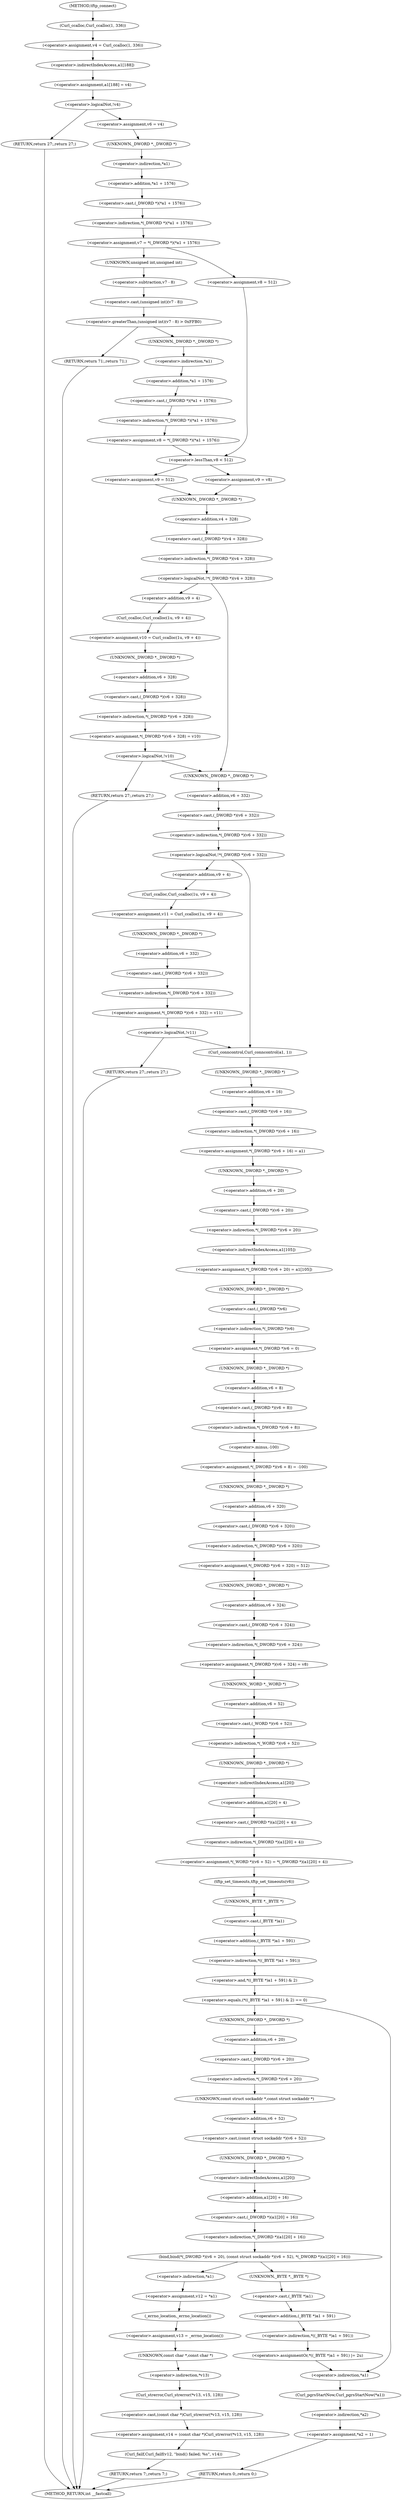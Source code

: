 digraph tftp_connect {  
"1000127" [label = "(<operator>.assignment,v4 = Curl_ccalloc(1, 336))" ]
"1000129" [label = "(Curl_ccalloc,Curl_ccalloc(1, 336))" ]
"1000132" [label = "(<operator>.assignment,a1[188] = v4)" ]
"1000133" [label = "(<operator>.indirectIndexAccess,a1[188])" ]
"1000138" [label = "(<operator>.logicalNot,!v4)" ]
"1000140" [label = "(RETURN,return 27;,return 27;)" ]
"1000142" [label = "(<operator>.assignment,v6 = v4)" ]
"1000145" [label = "(<operator>.assignment,v7 = *(_DWORD *)(*a1 + 1576))" ]
"1000147" [label = "(<operator>.indirection,*(_DWORD *)(*a1 + 1576))" ]
"1000148" [label = "(<operator>.cast,(_DWORD *)(*a1 + 1576))" ]
"1000149" [label = "(UNKNOWN,_DWORD *,_DWORD *)" ]
"1000150" [label = "(<operator>.addition,*a1 + 1576)" ]
"1000151" [label = "(<operator>.indirection,*a1)" ]
"1000158" [label = "(<operator>.greaterThan,(unsigned int)(v7 - 8) > 0xFFB0)" ]
"1000159" [label = "(<operator>.cast,(unsigned int)(v7 - 8))" ]
"1000160" [label = "(UNKNOWN,unsigned int,unsigned int)" ]
"1000161" [label = "(<operator>.subtraction,v7 - 8)" ]
"1000165" [label = "(RETURN,return 71;,return 71;)" ]
"1000167" [label = "(<operator>.assignment,v8 = *(_DWORD *)(*a1 + 1576))" ]
"1000169" [label = "(<operator>.indirection,*(_DWORD *)(*a1 + 1576))" ]
"1000170" [label = "(<operator>.cast,(_DWORD *)(*a1 + 1576))" ]
"1000171" [label = "(UNKNOWN,_DWORD *,_DWORD *)" ]
"1000172" [label = "(<operator>.addition,*a1 + 1576)" ]
"1000173" [label = "(<operator>.indirection,*a1)" ]
"1000178" [label = "(<operator>.assignment,v8 = 512)" ]
"1000182" [label = "(<operator>.lessThan,v8 < 512)" ]
"1000185" [label = "(<operator>.assignment,v9 = 512)" ]
"1000189" [label = "(<operator>.assignment,v9 = v8)" ]
"1000193" [label = "(<operator>.logicalNot,!*(_DWORD *)(v4 + 328))" ]
"1000194" [label = "(<operator>.indirection,*(_DWORD *)(v4 + 328))" ]
"1000195" [label = "(<operator>.cast,(_DWORD *)(v4 + 328))" ]
"1000196" [label = "(UNKNOWN,_DWORD *,_DWORD *)" ]
"1000197" [label = "(<operator>.addition,v4 + 328)" ]
"1000201" [label = "(<operator>.assignment,v10 = Curl_ccalloc(1u, v9 + 4))" ]
"1000203" [label = "(Curl_ccalloc,Curl_ccalloc(1u, v9 + 4))" ]
"1000205" [label = "(<operator>.addition,v9 + 4)" ]
"1000208" [label = "(<operator>.assignment,*(_DWORD *)(v6 + 328) = v10)" ]
"1000209" [label = "(<operator>.indirection,*(_DWORD *)(v6 + 328))" ]
"1000210" [label = "(<operator>.cast,(_DWORD *)(v6 + 328))" ]
"1000211" [label = "(UNKNOWN,_DWORD *,_DWORD *)" ]
"1000212" [label = "(<operator>.addition,v6 + 328)" ]
"1000217" [label = "(<operator>.logicalNot,!v10)" ]
"1000219" [label = "(RETURN,return 27;,return 27;)" ]
"1000222" [label = "(<operator>.logicalNot,!*(_DWORD *)(v6 + 332))" ]
"1000223" [label = "(<operator>.indirection,*(_DWORD *)(v6 + 332))" ]
"1000224" [label = "(<operator>.cast,(_DWORD *)(v6 + 332))" ]
"1000225" [label = "(UNKNOWN,_DWORD *,_DWORD *)" ]
"1000226" [label = "(<operator>.addition,v6 + 332)" ]
"1000230" [label = "(<operator>.assignment,v11 = Curl_ccalloc(1u, v9 + 4))" ]
"1000232" [label = "(Curl_ccalloc,Curl_ccalloc(1u, v9 + 4))" ]
"1000234" [label = "(<operator>.addition,v9 + 4)" ]
"1000237" [label = "(<operator>.assignment,*(_DWORD *)(v6 + 332) = v11)" ]
"1000238" [label = "(<operator>.indirection,*(_DWORD *)(v6 + 332))" ]
"1000239" [label = "(<operator>.cast,(_DWORD *)(v6 + 332))" ]
"1000240" [label = "(UNKNOWN,_DWORD *,_DWORD *)" ]
"1000241" [label = "(<operator>.addition,v6 + 332)" ]
"1000246" [label = "(<operator>.logicalNot,!v11)" ]
"1000248" [label = "(RETURN,return 27;,return 27;)" ]
"1000250" [label = "(Curl_conncontrol,Curl_conncontrol(a1, 1))" ]
"1000253" [label = "(<operator>.assignment,*(_DWORD *)(v6 + 16) = a1)" ]
"1000254" [label = "(<operator>.indirection,*(_DWORD *)(v6 + 16))" ]
"1000255" [label = "(<operator>.cast,(_DWORD *)(v6 + 16))" ]
"1000256" [label = "(UNKNOWN,_DWORD *,_DWORD *)" ]
"1000257" [label = "(<operator>.addition,v6 + 16)" ]
"1000261" [label = "(<operator>.assignment,*(_DWORD *)(v6 + 20) = a1[105])" ]
"1000262" [label = "(<operator>.indirection,*(_DWORD *)(v6 + 20))" ]
"1000263" [label = "(<operator>.cast,(_DWORD *)(v6 + 20))" ]
"1000264" [label = "(UNKNOWN,_DWORD *,_DWORD *)" ]
"1000265" [label = "(<operator>.addition,v6 + 20)" ]
"1000268" [label = "(<operator>.indirectIndexAccess,a1[105])" ]
"1000271" [label = "(<operator>.assignment,*(_DWORD *)v6 = 0)" ]
"1000272" [label = "(<operator>.indirection,*(_DWORD *)v6)" ]
"1000273" [label = "(<operator>.cast,(_DWORD *)v6)" ]
"1000274" [label = "(UNKNOWN,_DWORD *,_DWORD *)" ]
"1000277" [label = "(<operator>.assignment,*(_DWORD *)(v6 + 8) = -100)" ]
"1000278" [label = "(<operator>.indirection,*(_DWORD *)(v6 + 8))" ]
"1000279" [label = "(<operator>.cast,(_DWORD *)(v6 + 8))" ]
"1000280" [label = "(UNKNOWN,_DWORD *,_DWORD *)" ]
"1000281" [label = "(<operator>.addition,v6 + 8)" ]
"1000284" [label = "(<operator>.minus,-100)" ]
"1000286" [label = "(<operator>.assignment,*(_DWORD *)(v6 + 320) = 512)" ]
"1000287" [label = "(<operator>.indirection,*(_DWORD *)(v6 + 320))" ]
"1000288" [label = "(<operator>.cast,(_DWORD *)(v6 + 320))" ]
"1000289" [label = "(UNKNOWN,_DWORD *,_DWORD *)" ]
"1000290" [label = "(<operator>.addition,v6 + 320)" ]
"1000294" [label = "(<operator>.assignment,*(_DWORD *)(v6 + 324) = v8)" ]
"1000295" [label = "(<operator>.indirection,*(_DWORD *)(v6 + 324))" ]
"1000296" [label = "(<operator>.cast,(_DWORD *)(v6 + 324))" ]
"1000297" [label = "(UNKNOWN,_DWORD *,_DWORD *)" ]
"1000298" [label = "(<operator>.addition,v6 + 324)" ]
"1000302" [label = "(<operator>.assignment,*(_WORD *)(v6 + 52) = *(_DWORD *)(a1[20] + 4))" ]
"1000303" [label = "(<operator>.indirection,*(_WORD *)(v6 + 52))" ]
"1000304" [label = "(<operator>.cast,(_WORD *)(v6 + 52))" ]
"1000305" [label = "(UNKNOWN,_WORD *,_WORD *)" ]
"1000306" [label = "(<operator>.addition,v6 + 52)" ]
"1000309" [label = "(<operator>.indirection,*(_DWORD *)(a1[20] + 4))" ]
"1000310" [label = "(<operator>.cast,(_DWORD *)(a1[20] + 4))" ]
"1000311" [label = "(UNKNOWN,_DWORD *,_DWORD *)" ]
"1000312" [label = "(<operator>.addition,a1[20] + 4)" ]
"1000313" [label = "(<operator>.indirectIndexAccess,a1[20])" ]
"1000317" [label = "(tftp_set_timeouts,tftp_set_timeouts(v6))" ]
"1000320" [label = "(<operator>.equals,(*((_BYTE *)a1 + 591) & 2) == 0)" ]
"1000321" [label = "(<operator>.and,*((_BYTE *)a1 + 591) & 2)" ]
"1000322" [label = "(<operator>.indirection,*((_BYTE *)a1 + 591))" ]
"1000323" [label = "(<operator>.addition,(_BYTE *)a1 + 591)" ]
"1000324" [label = "(<operator>.cast,(_BYTE *)a1)" ]
"1000325" [label = "(UNKNOWN,_BYTE *,_BYTE *)" ]
"1000332" [label = "(bind,bind(*(_DWORD *)(v6 + 20), (const struct sockaddr *)(v6 + 52), *(_DWORD *)(a1[20] + 16)))" ]
"1000333" [label = "(<operator>.indirection,*(_DWORD *)(v6 + 20))" ]
"1000334" [label = "(<operator>.cast,(_DWORD *)(v6 + 20))" ]
"1000335" [label = "(UNKNOWN,_DWORD *,_DWORD *)" ]
"1000336" [label = "(<operator>.addition,v6 + 20)" ]
"1000339" [label = "(<operator>.cast,(const struct sockaddr *)(v6 + 52))" ]
"1000340" [label = "(UNKNOWN,const struct sockaddr *,const struct sockaddr *)" ]
"1000341" [label = "(<operator>.addition,v6 + 52)" ]
"1000344" [label = "(<operator>.indirection,*(_DWORD *)(a1[20] + 16))" ]
"1000345" [label = "(<operator>.cast,(_DWORD *)(a1[20] + 16))" ]
"1000346" [label = "(UNKNOWN,_DWORD *,_DWORD *)" ]
"1000347" [label = "(<operator>.addition,a1[20] + 16)" ]
"1000348" [label = "(<operator>.indirectIndexAccess,a1[20])" ]
"1000353" [label = "(<operator>.assignment,v12 = *a1)" ]
"1000355" [label = "(<operator>.indirection,*a1)" ]
"1000357" [label = "(<operator>.assignment,v13 = _errno_location())" ]
"1000359" [label = "(_errno_location,_errno_location())" ]
"1000360" [label = "(<operator>.assignment,v14 = (const char *)Curl_strerror(*v13, v15, 128))" ]
"1000362" [label = "(<operator>.cast,(const char *)Curl_strerror(*v13, v15, 128))" ]
"1000363" [label = "(UNKNOWN,const char *,const char *)" ]
"1000364" [label = "(Curl_strerror,Curl_strerror(*v13, v15, 128))" ]
"1000365" [label = "(<operator>.indirection,*v13)" ]
"1000369" [label = "(Curl_failf,Curl_failf(v12, \"bind() failed; %s\", v14))" ]
"1000373" [label = "(RETURN,return 7;,return 7;)" ]
"1000375" [label = "(<operators>.assignmentOr,*((_BYTE *)a1 + 591) |= 2u)" ]
"1000376" [label = "(<operator>.indirection,*((_BYTE *)a1 + 591))" ]
"1000377" [label = "(<operator>.addition,(_BYTE *)a1 + 591)" ]
"1000378" [label = "(<operator>.cast,(_BYTE *)a1)" ]
"1000379" [label = "(UNKNOWN,_BYTE *,_BYTE *)" ]
"1000383" [label = "(Curl_pgrsStartNow,Curl_pgrsStartNow(*a1))" ]
"1000384" [label = "(<operator>.indirection,*a1)" ]
"1000386" [label = "(<operator>.assignment,*a2 = 1)" ]
"1000387" [label = "(<operator>.indirection,*a2)" ]
"1000390" [label = "(RETURN,return 0;,return 0;)" ]
"1000112" [label = "(METHOD,tftp_connect)" ]
"1000392" [label = "(METHOD_RETURN,int __fastcall)" ]
  "1000127" -> "1000133" 
  "1000129" -> "1000127" 
  "1000132" -> "1000138" 
  "1000133" -> "1000132" 
  "1000138" -> "1000140" 
  "1000138" -> "1000142" 
  "1000140" -> "1000392" 
  "1000142" -> "1000149" 
  "1000145" -> "1000160" 
  "1000145" -> "1000178" 
  "1000147" -> "1000145" 
  "1000148" -> "1000147" 
  "1000149" -> "1000151" 
  "1000150" -> "1000148" 
  "1000151" -> "1000150" 
  "1000158" -> "1000165" 
  "1000158" -> "1000171" 
  "1000159" -> "1000158" 
  "1000160" -> "1000161" 
  "1000161" -> "1000159" 
  "1000165" -> "1000392" 
  "1000167" -> "1000182" 
  "1000169" -> "1000167" 
  "1000170" -> "1000169" 
  "1000171" -> "1000173" 
  "1000172" -> "1000170" 
  "1000173" -> "1000172" 
  "1000178" -> "1000182" 
  "1000182" -> "1000185" 
  "1000182" -> "1000189" 
  "1000185" -> "1000196" 
  "1000189" -> "1000196" 
  "1000193" -> "1000225" 
  "1000193" -> "1000205" 
  "1000194" -> "1000193" 
  "1000195" -> "1000194" 
  "1000196" -> "1000197" 
  "1000197" -> "1000195" 
  "1000201" -> "1000211" 
  "1000203" -> "1000201" 
  "1000205" -> "1000203" 
  "1000208" -> "1000217" 
  "1000209" -> "1000208" 
  "1000210" -> "1000209" 
  "1000211" -> "1000212" 
  "1000212" -> "1000210" 
  "1000217" -> "1000225" 
  "1000217" -> "1000219" 
  "1000219" -> "1000392" 
  "1000222" -> "1000234" 
  "1000222" -> "1000250" 
  "1000223" -> "1000222" 
  "1000224" -> "1000223" 
  "1000225" -> "1000226" 
  "1000226" -> "1000224" 
  "1000230" -> "1000240" 
  "1000232" -> "1000230" 
  "1000234" -> "1000232" 
  "1000237" -> "1000246" 
  "1000238" -> "1000237" 
  "1000239" -> "1000238" 
  "1000240" -> "1000241" 
  "1000241" -> "1000239" 
  "1000246" -> "1000248" 
  "1000246" -> "1000250" 
  "1000248" -> "1000392" 
  "1000250" -> "1000256" 
  "1000253" -> "1000264" 
  "1000254" -> "1000253" 
  "1000255" -> "1000254" 
  "1000256" -> "1000257" 
  "1000257" -> "1000255" 
  "1000261" -> "1000274" 
  "1000262" -> "1000268" 
  "1000263" -> "1000262" 
  "1000264" -> "1000265" 
  "1000265" -> "1000263" 
  "1000268" -> "1000261" 
  "1000271" -> "1000280" 
  "1000272" -> "1000271" 
  "1000273" -> "1000272" 
  "1000274" -> "1000273" 
  "1000277" -> "1000289" 
  "1000278" -> "1000284" 
  "1000279" -> "1000278" 
  "1000280" -> "1000281" 
  "1000281" -> "1000279" 
  "1000284" -> "1000277" 
  "1000286" -> "1000297" 
  "1000287" -> "1000286" 
  "1000288" -> "1000287" 
  "1000289" -> "1000290" 
  "1000290" -> "1000288" 
  "1000294" -> "1000305" 
  "1000295" -> "1000294" 
  "1000296" -> "1000295" 
  "1000297" -> "1000298" 
  "1000298" -> "1000296" 
  "1000302" -> "1000317" 
  "1000303" -> "1000311" 
  "1000304" -> "1000303" 
  "1000305" -> "1000306" 
  "1000306" -> "1000304" 
  "1000309" -> "1000302" 
  "1000310" -> "1000309" 
  "1000311" -> "1000313" 
  "1000312" -> "1000310" 
  "1000313" -> "1000312" 
  "1000317" -> "1000325" 
  "1000320" -> "1000335" 
  "1000320" -> "1000384" 
  "1000321" -> "1000320" 
  "1000322" -> "1000321" 
  "1000323" -> "1000322" 
  "1000324" -> "1000323" 
  "1000325" -> "1000324" 
  "1000332" -> "1000379" 
  "1000332" -> "1000355" 
  "1000333" -> "1000340" 
  "1000334" -> "1000333" 
  "1000335" -> "1000336" 
  "1000336" -> "1000334" 
  "1000339" -> "1000346" 
  "1000340" -> "1000341" 
  "1000341" -> "1000339" 
  "1000344" -> "1000332" 
  "1000345" -> "1000344" 
  "1000346" -> "1000348" 
  "1000347" -> "1000345" 
  "1000348" -> "1000347" 
  "1000353" -> "1000359" 
  "1000355" -> "1000353" 
  "1000357" -> "1000363" 
  "1000359" -> "1000357" 
  "1000360" -> "1000369" 
  "1000362" -> "1000360" 
  "1000363" -> "1000365" 
  "1000364" -> "1000362" 
  "1000365" -> "1000364" 
  "1000369" -> "1000373" 
  "1000373" -> "1000392" 
  "1000375" -> "1000384" 
  "1000376" -> "1000375" 
  "1000377" -> "1000376" 
  "1000378" -> "1000377" 
  "1000379" -> "1000378" 
  "1000383" -> "1000387" 
  "1000384" -> "1000383" 
  "1000386" -> "1000390" 
  "1000387" -> "1000386" 
  "1000390" -> "1000392" 
  "1000112" -> "1000129" 
}

